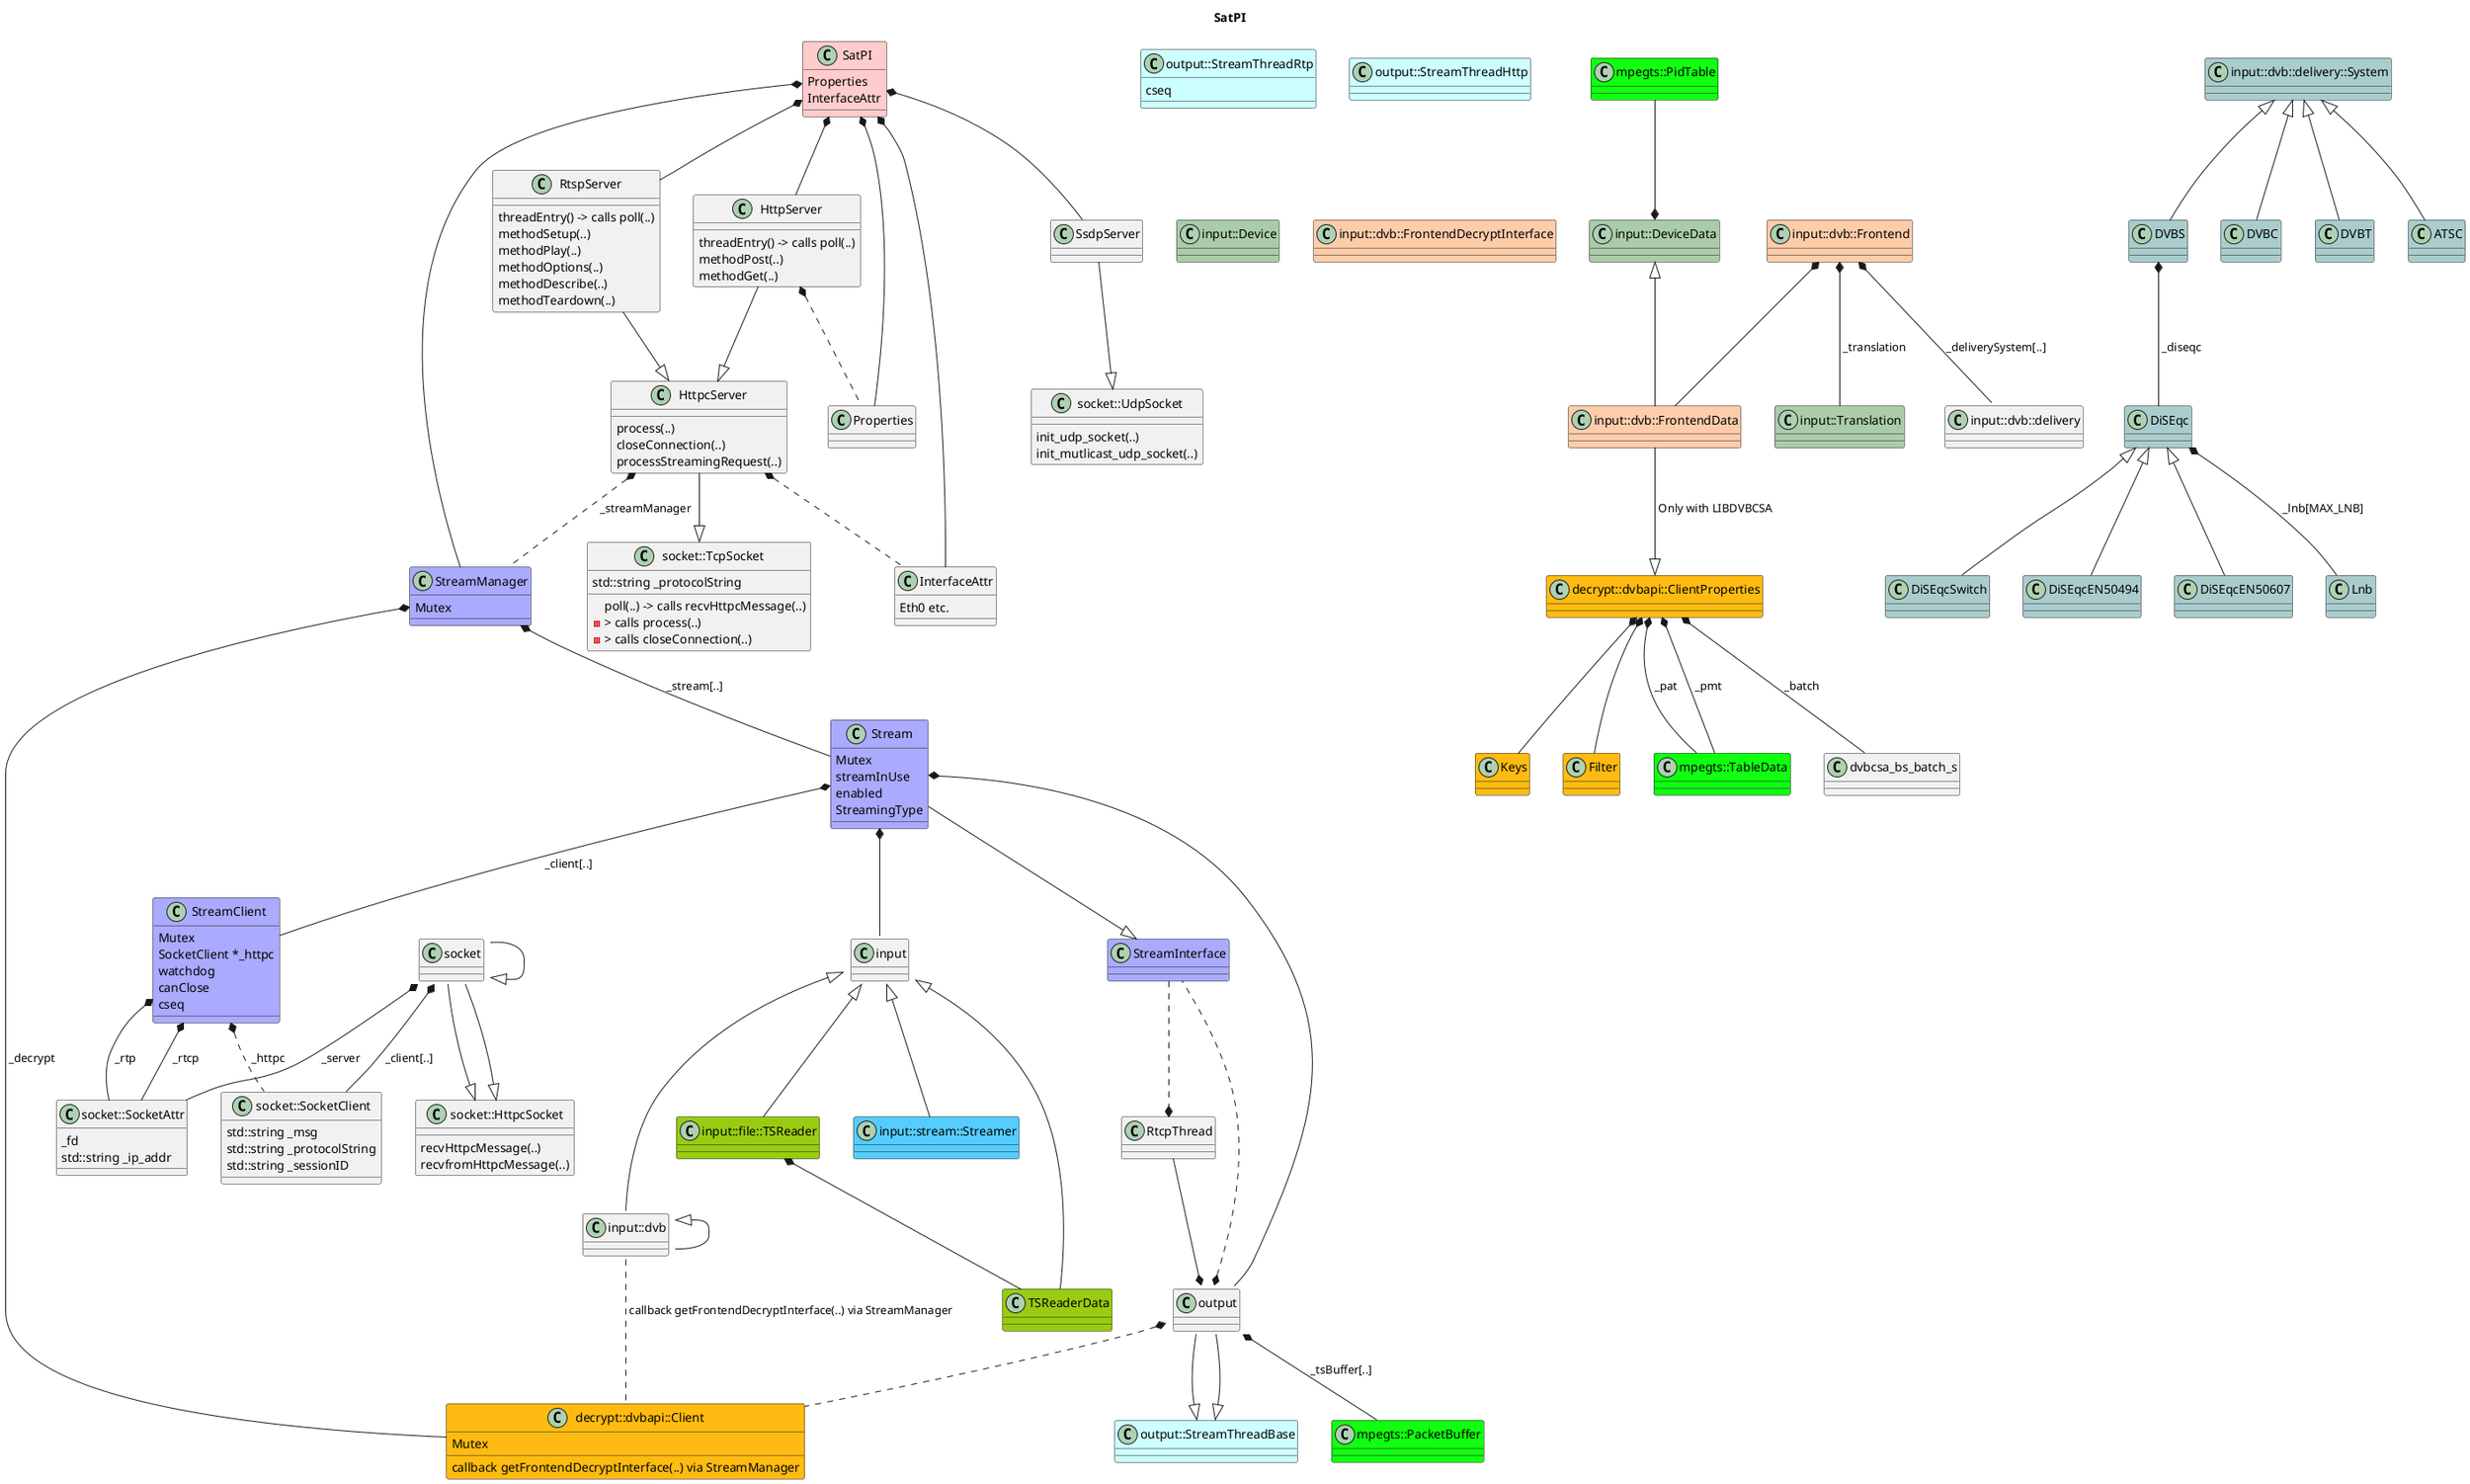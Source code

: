 @startuml

hide footbox

title SatPI

SatPI *-- StreamManager
SatPI *-- RtspServer
SatPI *-- HttpServer
SatPI *-- SsdpServer
SatPI *-- Properties
SatPI *-- InterfaceAttr


class SatPI #ffcccc {
  Properties
  InterfaceAttr
}

class InterfaceAttr {
  Eth0 etc.
}

class socket::HttpcSocket {
  recvHttpcMessage(..)
  recvfromHttpcMessage(..)
}

socket::SocketClient --|> socket::SocketAttr
class socket::SocketClient {
  std::string _msg
  std::string _protocolString
  std::string _sessionID
}

class socket::SocketAttr {
  _fd
  std::string _ip_addr
}

socket::TcpSocket --|> socket::HttpcSocket
socket::TcpSocket *-- socket::SocketAttr : "_server"
socket::TcpSocket *-- socket::SocketClient : "_client[..]"
class socket::TcpSocket {
  poll(..) -> calls recvHttpcMessage(..)
           -> calls process(..)
           -> calls closeConnection(..)
  std::string _protocolString
}

socket::UdpSocket --|> socket::HttpcSocket
class socket::UdpSocket {
  init_udp_socket(..)
  init_mutlicast_udp_socket(..)
}

SsdpServer --|> socket::UdpSocket

RtspServer --|> HttpcServer
class RtspServer {
  threadEntry() -> calls poll(..)
  methodSetup(..)
  methodPlay(..)
  methodOptions(..)
  methodDescribe(..)
  methodTeardown(..)
}

HttpServer --|> HttpcServer
HttpServer *.. Properties
class HttpServer {
  threadEntry() -> calls poll(..)
  methodPost(..)
  methodGet(..)
}

HttpcServer --|> socket::TcpSocket
HttpcServer *.. StreamManager : "_streamManager"
HttpcServer *.. InterfaceAttr
class HttpcServer {
  process(..)
  closeConnection(..)
  processStreamingRequest(..)
}

class RtcpThread

class StreamInterface #aaaaff
StreamInterface ..* RtcpThread

Stream --|> StreamInterface
Stream *-- StreamClient : " _client[..] "
Stream *-- input::Device
Stream *-- output::StreamThreadBase
class Stream #aaaaff {
  Mutex
  streamInUse
  enabled
  StreamingType
}

class decrypt::dvbapi::Client           #ffbb11 {
  Mutex
  callback getFrontendDecryptInterface(..) via StreamManager
}
class decrypt::dvbapi::ClientProperties #ffbb11
class Keys                              #ffbb11
class Filter                            #ffbb11

StreamManager *-- Stream : " _stream[..] "
StreamManager *-- decrypt::dvbapi::Client : " _decrypt "
class StreamManager #aaaaff {
  Mutex
}

StreamClient *-- socket::SocketAttr : " _rtp "
StreamClient *-- socket::SocketAttr : " _rtcp "
StreamClient *.. socket::SocketClient : " _httpc "
class StreamClient #aaaaff {
  Mutex
  SocketClient *_httpc
  watchdog
  canClose
  cseq
}

class mpegts::PacketBuffer  #11ff11
class mpegts::TableData     #11ff11
class mpegts::PidTable      #11ff11

output::StreamThreadBase *.. decrypt::dvbapi::Client
output::StreamThreadBase *-- mpegts::PacketBuffer : " _tsBuffer[..] "
output::StreamThreadBase *.. StreamInterface
class output::StreamThreadBase #ccffff


RtcpThread --* output::StreamThreadRtp

output::StreamThreadRtp --|> output::StreamThreadBase
class output::StreamThreadRtp #ccffff {
  cseq
}

output::StreamThreadHttp --|> output::StreamThreadBase
class output::StreamThreadHttp #ccffff

class input::stream::Streamer #55ccff
input::Device <|-- input::stream::Streamer

input::dvb::FrontendDecryptInterface  .  decrypt::dvbapi::Client : " callback getFrontendDecryptInterface(..) via StreamManager "

class input::file::TSReader     #99cc11
class TSReaderData              #99cc11

input::Device <|-- input::file::TSReader
input::file::TSReader *-- TSReaderData

TSReaderData --|> input::DeviceData

input::Device <|-- input::dvb::Frontend
class input::Device      #aaccaa
class input::Translation #aaccaa
class input::DeviceData  #aaccaa

input::dvb::FrontendDecryptInterface <|-- input::dvb::Frontend

class input::dvb::FrontendDecryptInterface #ffccaa
class input::dvb::Frontend                 #ffccaa
class input::dvb::FrontendData             #ffccaa

input::dvb::Frontend *-- input::dvb::delivery::System : " _deliverySystem[..] "
input::dvb::Frontend *-- input::dvb::FrontendData
input::dvb::Frontend *-- input::Translation : " _translation "

class input::dvb::delivery::System #aacccc
class DVBS                         #aacccc
class DVBC                         #aacccc
class DVBT                         #aacccc
class ATSC                         #aacccc

input::dvb::delivery::System <|-- DVBS
input::dvb::delivery::System <|-- DVBC
input::dvb::delivery::System <|-- DVBT
input::dvb::delivery::System <|-- ATSC


class DiSEqcSwitch  #aacccc
class DiSEqcEN50494 #aacccc
class DiSEqcEN50607 #aacccc
class DiSEqc        #aacccc
class Lnb           #aacccc

DiSEqc <|-- DiSEqcSwitch
DiSEqc <|-- DiSEqcEN50494
DiSEqc <|-- DiSEqcEN50607

DVBS *-- DiSEqc : " _diseqc "

DiSEqc *-- Lnb : " _lnb[MAX_LNB] "

decrypt::dvbapi::ClientProperties *-- dvbcsa_bs_batch_s : " _batch "
decrypt::dvbapi::ClientProperties *-- mpegts::TableData : " _pat "
decrypt::dvbapi::ClientProperties *-- mpegts::TableData : " _pmt "
decrypt::dvbapi::ClientProperties *-- Filter
decrypt::dvbapi::ClientProperties *-- Keys

input::DeviceData <|-- input::dvb::FrontendData
mpegts::PidTable --* input::DeviceData


input::dvb::FrontendData --|> decrypt::dvbapi::ClientProperties : " Only with LIBDVBCSA "

@enduml

